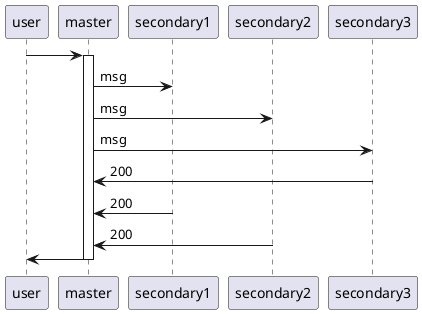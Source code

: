 @startuml
user -> master

activate master
master -> secondary1: msg
master -> secondary2: msg
master -> secondary3: msg

'as_completed

master <- secondary3 : 200
master <- secondary1 : 200
master <- secondary2 : 200

user  <- master
deactivate master

@enduml

